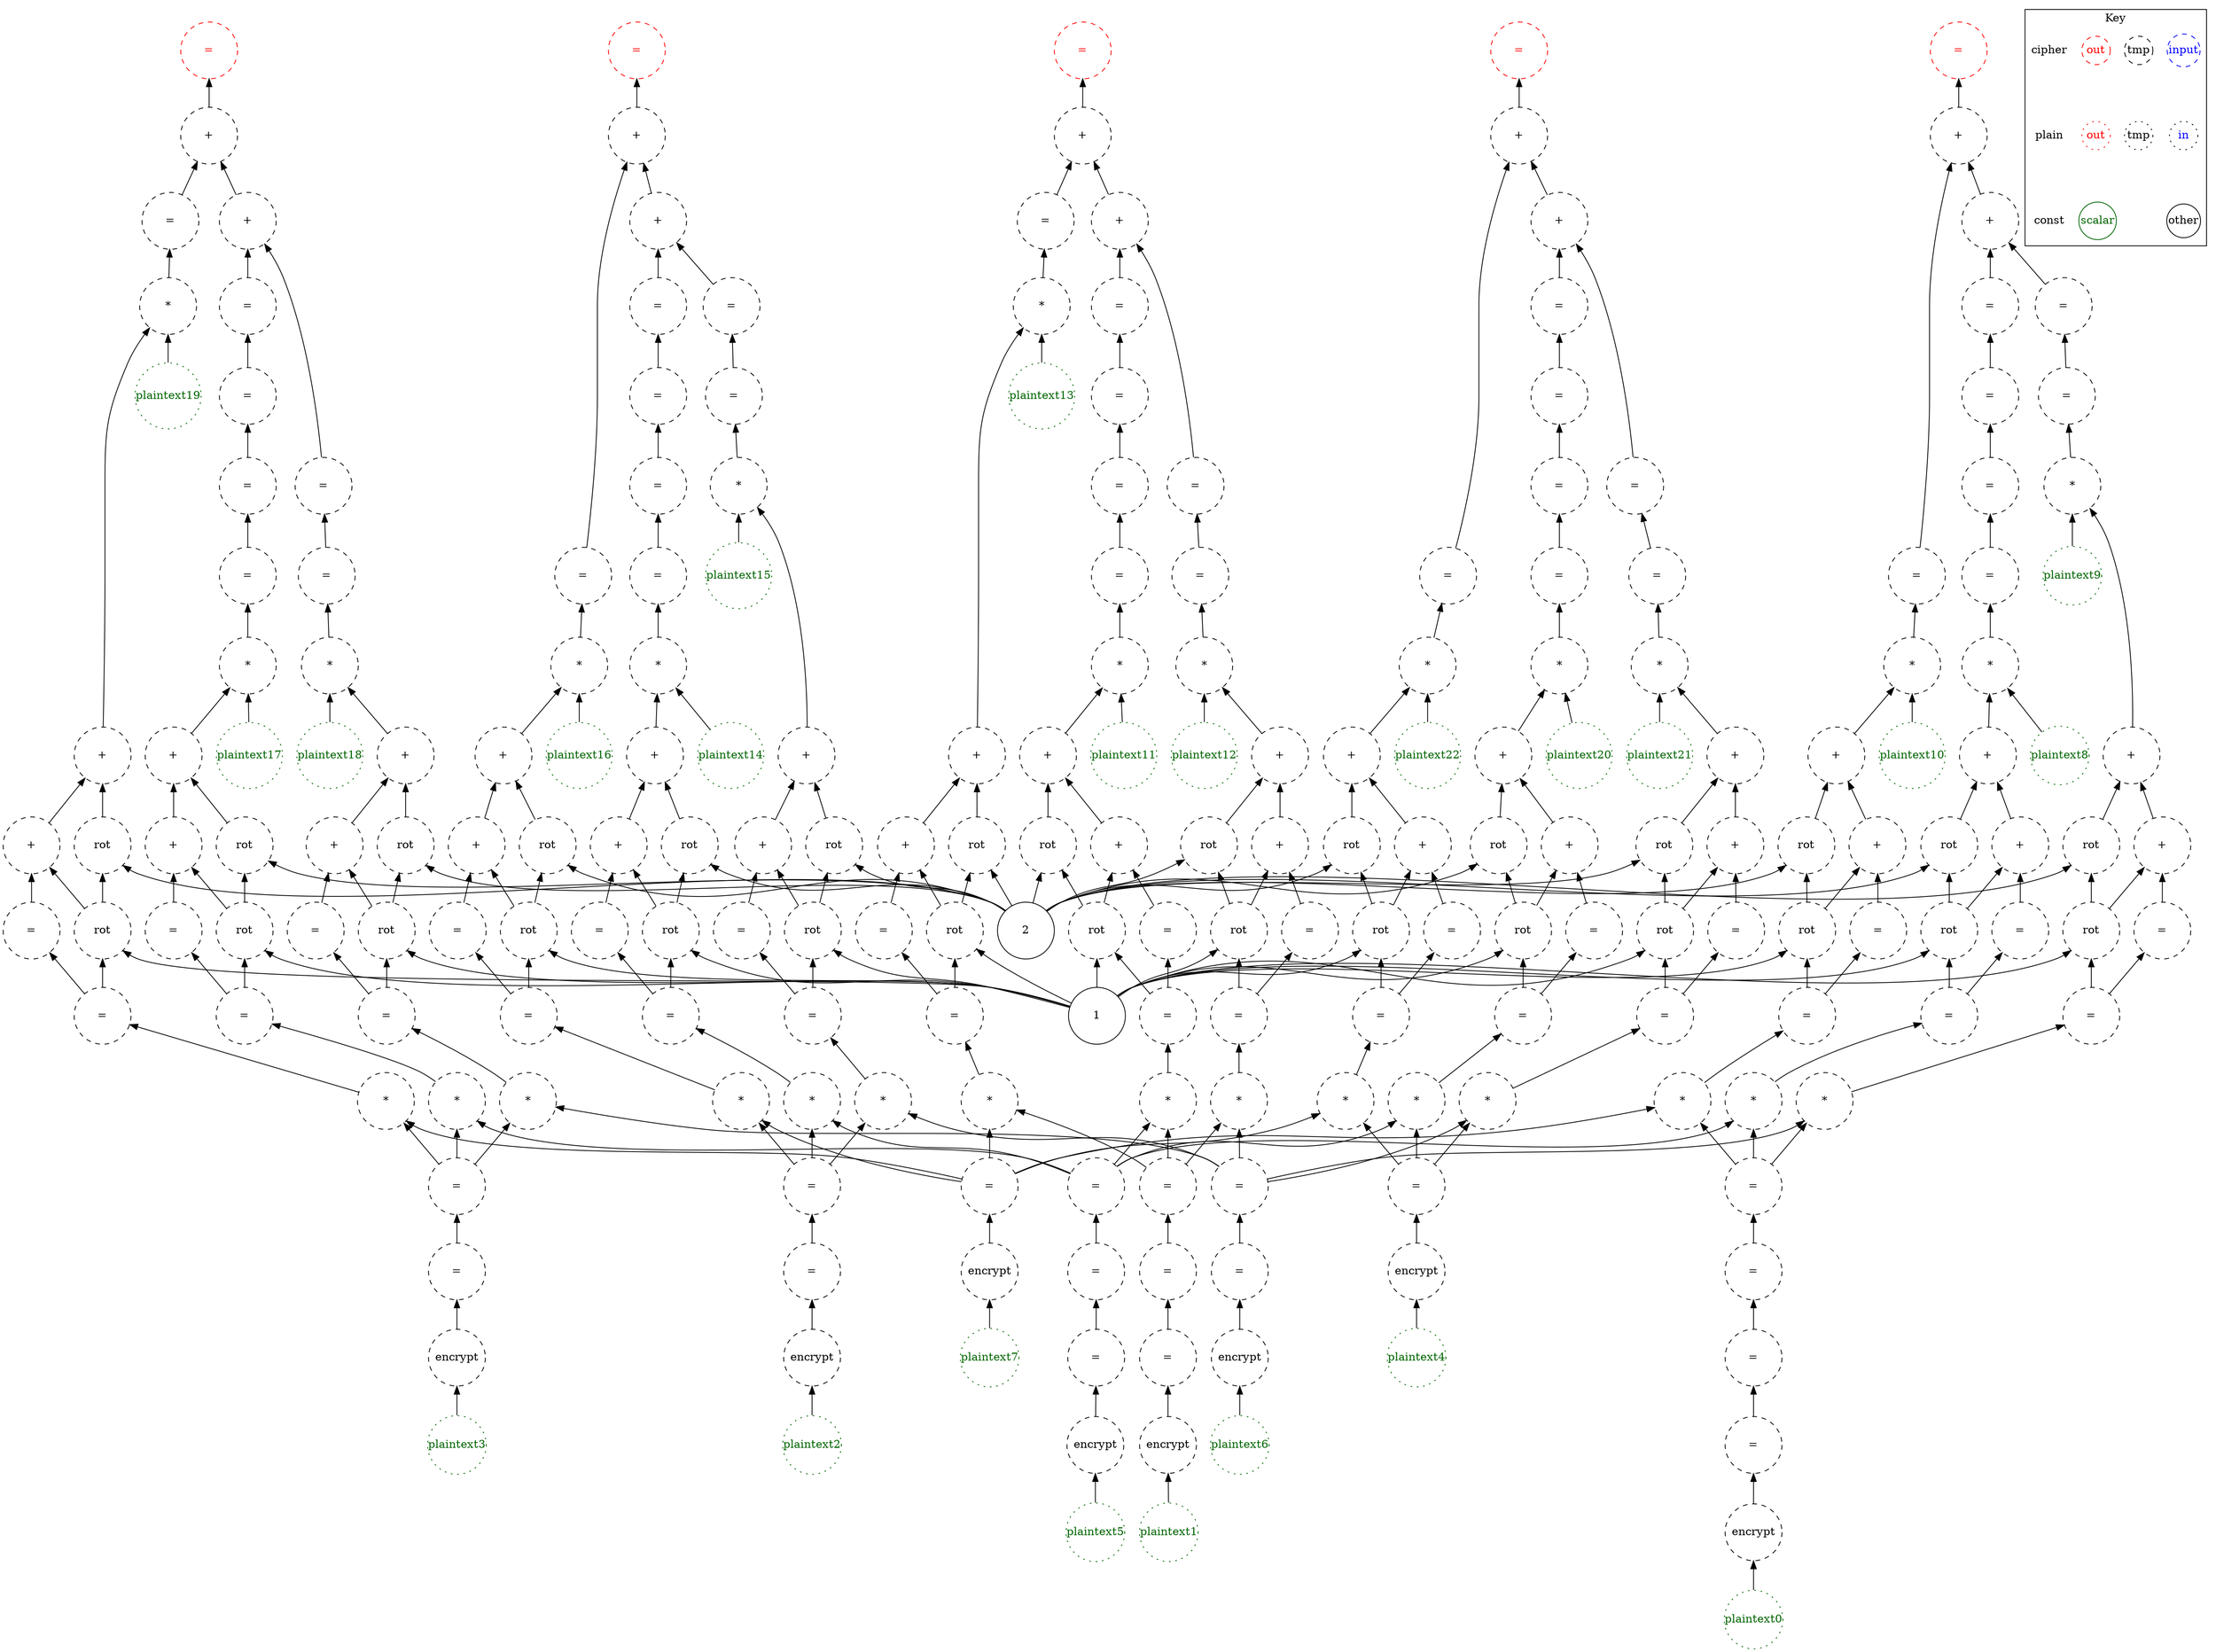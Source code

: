 digraph "matrix_mul2" {
node [shape=circle width=1 margin=0]
edge [dir=back]
plaintext19 [label="plaintext19" style=dotted color=darkgreen fontcolor=darkgreen]
2 [label="2" style=solid]
1 [label="1" style=solid]
plaintext7 [label="plaintext7" style=dotted color=darkgreen fontcolor=darkgreen]
ciphertext22 [label="encrypt" style=dashed]
ciphertext22 -> plaintext7
ciphertext23 [label="=" style=dashed]
ciphertext23 -> ciphertext22
plaintext3 [label="plaintext3" style=dotted color=darkgreen fontcolor=darkgreen]
ciphertext9 [label="encrypt" style=dashed]
ciphertext9 -> plaintext3
ciphertext10 [label="=" style=dashed]
ciphertext10 -> ciphertext9
ciphertext16 [label="=" style=dashed]
ciphertext16 -> ciphertext10
ciphertext157 [label="*" style=dashed]
ciphertext157 -> ciphertext16
ciphertext157 -> ciphertext23
ciphertext158 [label="=" style=dashed]
ciphertext158 -> ciphertext157
ciphertext160 [label="rot" style=dashed]
ciphertext160 -> ciphertext158
ciphertext160 -> 1
ciphertext162 [label="rot" style=dashed]
ciphertext162 -> ciphertext160
ciphertext162 -> 2
ciphertext159 [label="=" style=dashed]
ciphertext159 -> ciphertext158
ciphertext161 [label="+" style=dashed]
ciphertext161 -> ciphertext159
ciphertext161 -> ciphertext160
ciphertext163 [label="+" style=dashed]
ciphertext163 -> ciphertext161
ciphertext163 -> ciphertext162
ciphertext164 [label="*" style=dashed]
ciphertext164 -> ciphertext163
ciphertext164 -> plaintext19
ciphertext166 [label="=" style=dashed]
ciphertext166 -> ciphertext164
plaintext18 [label="plaintext18" style=dotted color=darkgreen fontcolor=darkgreen]
2 [label="2" style=solid]
1 [label="1" style=solid]
plaintext6 [label="plaintext6" style=dotted color=darkgreen fontcolor=darkgreen]
ciphertext19 [label="encrypt" style=dashed]
ciphertext19 -> plaintext6
ciphertext20 [label="=" style=dashed]
ciphertext20 -> ciphertext19
ciphertext25 [label="=" style=dashed]
ciphertext25 -> ciphertext20
ciphertext146 [label="*" style=dashed]
ciphertext146 -> ciphertext16
ciphertext146 -> ciphertext25
ciphertext147 [label="=" style=dashed]
ciphertext147 -> ciphertext146
ciphertext149 [label="rot" style=dashed]
ciphertext149 -> ciphertext147
ciphertext149 -> 1
ciphertext151 [label="rot" style=dashed]
ciphertext151 -> ciphertext149
ciphertext151 -> 2
ciphertext148 [label="=" style=dashed]
ciphertext148 -> ciphertext147
ciphertext150 [label="+" style=dashed]
ciphertext150 -> ciphertext148
ciphertext150 -> ciphertext149
ciphertext152 [label="+" style=dashed]
ciphertext152 -> ciphertext150
ciphertext152 -> ciphertext151
ciphertext153 [label="*" style=dashed]
ciphertext153 -> ciphertext152
ciphertext153 -> plaintext18
ciphertext155 [label="=" style=dashed]
ciphertext155 -> ciphertext153
ciphertext168 [label="=" style=dashed]
ciphertext168 -> ciphertext155
plaintext17 [label="plaintext17" style=dotted color=darkgreen fontcolor=darkgreen]
2 [label="2" style=solid]
1 [label="1" style=solid]
plaintext5 [label="plaintext5" style=dotted color=darkgreen fontcolor=darkgreen]
ciphertext17 [label="encrypt" style=dashed]
ciphertext17 -> plaintext5
ciphertext18 [label="=" style=dashed]
ciphertext18 -> ciphertext17
ciphertext21 [label="=" style=dashed]
ciphertext21 -> ciphertext18
ciphertext24 [label="=" style=dashed]
ciphertext24 -> ciphertext21
ciphertext137 [label="*" style=dashed]
ciphertext137 -> ciphertext16
ciphertext137 -> ciphertext24
ciphertext138 [label="=" style=dashed]
ciphertext138 -> ciphertext137
ciphertext140 [label="rot" style=dashed]
ciphertext140 -> ciphertext138
ciphertext140 -> 1
ciphertext142 [label="rot" style=dashed]
ciphertext142 -> ciphertext140
ciphertext142 -> 2
ciphertext139 [label="=" style=dashed]
ciphertext139 -> ciphertext138
ciphertext141 [label="+" style=dashed]
ciphertext141 -> ciphertext139
ciphertext141 -> ciphertext140
ciphertext143 [label="+" style=dashed]
ciphertext143 -> ciphertext141
ciphertext143 -> ciphertext142
ciphertext144 [label="*" style=dashed]
ciphertext144 -> ciphertext143
ciphertext144 -> plaintext17
ciphertext145 [label="=" style=dashed]
ciphertext145 -> ciphertext144
ciphertext156 [label="=" style=dashed]
ciphertext156 -> ciphertext145
ciphertext167 [label="=" style=dashed]
ciphertext167 -> ciphertext156
ciphertext169 [label="=" style=dashed]
ciphertext169 -> ciphertext167
ciphertext170 [label="+" style=dashed]
ciphertext170 -> ciphertext169
ciphertext170 -> ciphertext168
ciphertext171 [label="+" style=dashed]
ciphertext171 -> ciphertext170
ciphertext171 -> ciphertext166
ciphertext173 [label="=" style=dashed color=red fontcolor=red]
ciphertext173 -> ciphertext171
plaintext16 [label="plaintext16" style=dotted color=darkgreen fontcolor=darkgreen]
2 [label="2" style=solid]
1 [label="1" style=solid]
plaintext2 [label="plaintext2" style=dotted color=darkgreen fontcolor=darkgreen]
ciphertext5 [label="encrypt" style=dashed]
ciphertext5 -> plaintext2
ciphertext6 [label="=" style=dashed]
ciphertext6 -> ciphertext5
ciphertext15 [label="=" style=dashed]
ciphertext15 -> ciphertext6
ciphertext120 [label="*" style=dashed]
ciphertext120 -> ciphertext15
ciphertext120 -> ciphertext23
ciphertext121 [label="=" style=dashed]
ciphertext121 -> ciphertext120
ciphertext123 [label="rot" style=dashed]
ciphertext123 -> ciphertext121
ciphertext123 -> 1
ciphertext125 [label="rot" style=dashed]
ciphertext125 -> ciphertext123
ciphertext125 -> 2
ciphertext122 [label="=" style=dashed]
ciphertext122 -> ciphertext121
ciphertext124 [label="+" style=dashed]
ciphertext124 -> ciphertext122
ciphertext124 -> ciphertext123
ciphertext126 [label="+" style=dashed]
ciphertext126 -> ciphertext124
ciphertext126 -> ciphertext125
ciphertext127 [label="*" style=dashed]
ciphertext127 -> ciphertext126
ciphertext127 -> plaintext16
ciphertext129 [label="=" style=dashed]
ciphertext129 -> ciphertext127
plaintext15 [label="plaintext15" style=dotted color=darkgreen fontcolor=darkgreen]
2 [label="2" style=solid]
1 [label="1" style=solid]
ciphertext109 [label="*" style=dashed]
ciphertext109 -> ciphertext15
ciphertext109 -> ciphertext25
ciphertext110 [label="=" style=dashed]
ciphertext110 -> ciphertext109
ciphertext112 [label="rot" style=dashed]
ciphertext112 -> ciphertext110
ciphertext112 -> 1
ciphertext114 [label="rot" style=dashed]
ciphertext114 -> ciphertext112
ciphertext114 -> 2
ciphertext111 [label="=" style=dashed]
ciphertext111 -> ciphertext110
ciphertext113 [label="+" style=dashed]
ciphertext113 -> ciphertext111
ciphertext113 -> ciphertext112
ciphertext115 [label="+" style=dashed]
ciphertext115 -> ciphertext113
ciphertext115 -> ciphertext114
ciphertext116 [label="*" style=dashed]
ciphertext116 -> ciphertext115
ciphertext116 -> plaintext15
ciphertext118 [label="=" style=dashed]
ciphertext118 -> ciphertext116
ciphertext131 [label="=" style=dashed]
ciphertext131 -> ciphertext118
plaintext14 [label="plaintext14" style=dotted color=darkgreen fontcolor=darkgreen]
2 [label="2" style=solid]
1 [label="1" style=solid]
ciphertext100 [label="*" style=dashed]
ciphertext100 -> ciphertext15
ciphertext100 -> ciphertext24
ciphertext101 [label="=" style=dashed]
ciphertext101 -> ciphertext100
ciphertext103 [label="rot" style=dashed]
ciphertext103 -> ciphertext101
ciphertext103 -> 1
ciphertext105 [label="rot" style=dashed]
ciphertext105 -> ciphertext103
ciphertext105 -> 2
ciphertext102 [label="=" style=dashed]
ciphertext102 -> ciphertext101
ciphertext104 [label="+" style=dashed]
ciphertext104 -> ciphertext102
ciphertext104 -> ciphertext103
ciphertext106 [label="+" style=dashed]
ciphertext106 -> ciphertext104
ciphertext106 -> ciphertext105
ciphertext107 [label="*" style=dashed]
ciphertext107 -> ciphertext106
ciphertext107 -> plaintext14
ciphertext108 [label="=" style=dashed]
ciphertext108 -> ciphertext107
ciphertext119 [label="=" style=dashed]
ciphertext119 -> ciphertext108
ciphertext130 [label="=" style=dashed]
ciphertext130 -> ciphertext119
ciphertext132 [label="=" style=dashed]
ciphertext132 -> ciphertext130
ciphertext133 [label="+" style=dashed]
ciphertext133 -> ciphertext132
ciphertext133 -> ciphertext131
ciphertext134 [label="+" style=dashed]
ciphertext134 -> ciphertext133
ciphertext134 -> ciphertext129
ciphertext136 [label="=" style=dashed color=red fontcolor=red]
ciphertext136 -> ciphertext134
plaintext13 [label="plaintext13" style=dotted color=darkgreen fontcolor=darkgreen]
2 [label="2" style=solid]
1 [label="1" style=solid]
plaintext1 [label="plaintext1" style=dotted color=darkgreen fontcolor=darkgreen]
ciphertext2 [label="encrypt" style=dashed]
ciphertext2 -> plaintext1
ciphertext3 [label="=" style=dashed]
ciphertext3 -> ciphertext2
ciphertext8 [label="=" style=dashed]
ciphertext8 -> ciphertext3
ciphertext14 [label="=" style=dashed]
ciphertext14 -> ciphertext8
ciphertext83 [label="*" style=dashed]
ciphertext83 -> ciphertext14
ciphertext83 -> ciphertext23
ciphertext84 [label="=" style=dashed]
ciphertext84 -> ciphertext83
ciphertext86 [label="rot" style=dashed]
ciphertext86 -> ciphertext84
ciphertext86 -> 1
ciphertext88 [label="rot" style=dashed]
ciphertext88 -> ciphertext86
ciphertext88 -> 2
ciphertext85 [label="=" style=dashed]
ciphertext85 -> ciphertext84
ciphertext87 [label="+" style=dashed]
ciphertext87 -> ciphertext85
ciphertext87 -> ciphertext86
ciphertext89 [label="+" style=dashed]
ciphertext89 -> ciphertext87
ciphertext89 -> ciphertext88
ciphertext90 [label="*" style=dashed]
ciphertext90 -> ciphertext89
ciphertext90 -> plaintext13
ciphertext92 [label="=" style=dashed]
ciphertext92 -> ciphertext90
plaintext12 [label="plaintext12" style=dotted color=darkgreen fontcolor=darkgreen]
2 [label="2" style=solid]
1 [label="1" style=solid]
ciphertext72 [label="*" style=dashed]
ciphertext72 -> ciphertext14
ciphertext72 -> ciphertext25
ciphertext73 [label="=" style=dashed]
ciphertext73 -> ciphertext72
ciphertext75 [label="rot" style=dashed]
ciphertext75 -> ciphertext73
ciphertext75 -> 1
ciphertext77 [label="rot" style=dashed]
ciphertext77 -> ciphertext75
ciphertext77 -> 2
ciphertext74 [label="=" style=dashed]
ciphertext74 -> ciphertext73
ciphertext76 [label="+" style=dashed]
ciphertext76 -> ciphertext74
ciphertext76 -> ciphertext75
ciphertext78 [label="+" style=dashed]
ciphertext78 -> ciphertext76
ciphertext78 -> ciphertext77
ciphertext79 [label="*" style=dashed]
ciphertext79 -> ciphertext78
ciphertext79 -> plaintext12
ciphertext81 [label="=" style=dashed]
ciphertext81 -> ciphertext79
ciphertext94 [label="=" style=dashed]
ciphertext94 -> ciphertext81
plaintext11 [label="plaintext11" style=dotted color=darkgreen fontcolor=darkgreen]
2 [label="2" style=solid]
1 [label="1" style=solid]
ciphertext63 [label="*" style=dashed]
ciphertext63 -> ciphertext14
ciphertext63 -> ciphertext24
ciphertext64 [label="=" style=dashed]
ciphertext64 -> ciphertext63
ciphertext66 [label="rot" style=dashed]
ciphertext66 -> ciphertext64
ciphertext66 -> 1
ciphertext68 [label="rot" style=dashed]
ciphertext68 -> ciphertext66
ciphertext68 -> 2
ciphertext65 [label="=" style=dashed]
ciphertext65 -> ciphertext64
ciphertext67 [label="+" style=dashed]
ciphertext67 -> ciphertext65
ciphertext67 -> ciphertext66
ciphertext69 [label="+" style=dashed]
ciphertext69 -> ciphertext67
ciphertext69 -> ciphertext68
ciphertext70 [label="*" style=dashed]
ciphertext70 -> ciphertext69
ciphertext70 -> plaintext11
ciphertext71 [label="=" style=dashed]
ciphertext71 -> ciphertext70
ciphertext82 [label="=" style=dashed]
ciphertext82 -> ciphertext71
ciphertext93 [label="=" style=dashed]
ciphertext93 -> ciphertext82
ciphertext95 [label="=" style=dashed]
ciphertext95 -> ciphertext93
ciphertext96 [label="+" style=dashed]
ciphertext96 -> ciphertext95
ciphertext96 -> ciphertext94
ciphertext97 [label="+" style=dashed]
ciphertext97 -> ciphertext96
ciphertext97 -> ciphertext92
ciphertext99 [label="=" style=dashed color=red fontcolor=red]
ciphertext99 -> ciphertext97
plaintext22 [label="plaintext22" style=dotted color=darkgreen fontcolor=darkgreen]
2 [label="2" style=solid]
1 [label="1" style=solid]
plaintext4 [label="plaintext4" style=dotted color=darkgreen fontcolor=darkgreen]
ciphertext11 [label="encrypt" style=dashed]
ciphertext11 -> plaintext4
ciphertext12 [label="=" style=dashed]
ciphertext12 -> ciphertext11
ciphertext194 [label="*" style=dashed]
ciphertext194 -> ciphertext12
ciphertext194 -> ciphertext23
ciphertext195 [label="=" style=dashed]
ciphertext195 -> ciphertext194
ciphertext197 [label="rot" style=dashed]
ciphertext197 -> ciphertext195
ciphertext197 -> 1
ciphertext199 [label="rot" style=dashed]
ciphertext199 -> ciphertext197
ciphertext199 -> 2
ciphertext196 [label="=" style=dashed]
ciphertext196 -> ciphertext195
ciphertext198 [label="+" style=dashed]
ciphertext198 -> ciphertext196
ciphertext198 -> ciphertext197
ciphertext200 [label="+" style=dashed]
ciphertext200 -> ciphertext198
ciphertext200 -> ciphertext199
ciphertext201 [label="*" style=dashed]
ciphertext201 -> ciphertext200
ciphertext201 -> plaintext22
ciphertext203 [label="=" style=dashed]
ciphertext203 -> ciphertext201
plaintext21 [label="plaintext21" style=dotted color=darkgreen fontcolor=darkgreen]
2 [label="2" style=solid]
1 [label="1" style=solid]
ciphertext183 [label="*" style=dashed]
ciphertext183 -> ciphertext12
ciphertext183 -> ciphertext25
ciphertext184 [label="=" style=dashed]
ciphertext184 -> ciphertext183
ciphertext186 [label="rot" style=dashed]
ciphertext186 -> ciphertext184
ciphertext186 -> 1
ciphertext188 [label="rot" style=dashed]
ciphertext188 -> ciphertext186
ciphertext188 -> 2
ciphertext185 [label="=" style=dashed]
ciphertext185 -> ciphertext184
ciphertext187 [label="+" style=dashed]
ciphertext187 -> ciphertext185
ciphertext187 -> ciphertext186
ciphertext189 [label="+" style=dashed]
ciphertext189 -> ciphertext187
ciphertext189 -> ciphertext188
ciphertext190 [label="*" style=dashed]
ciphertext190 -> ciphertext189
ciphertext190 -> plaintext21
ciphertext192 [label="=" style=dashed]
ciphertext192 -> ciphertext190
ciphertext205 [label="=" style=dashed]
ciphertext205 -> ciphertext192
plaintext20 [label="plaintext20" style=dotted color=darkgreen fontcolor=darkgreen]
2 [label="2" style=solid]
1 [label="1" style=solid]
ciphertext174 [label="*" style=dashed]
ciphertext174 -> ciphertext12
ciphertext174 -> ciphertext24
ciphertext175 [label="=" style=dashed]
ciphertext175 -> ciphertext174
ciphertext177 [label="rot" style=dashed]
ciphertext177 -> ciphertext175
ciphertext177 -> 1
ciphertext179 [label="rot" style=dashed]
ciphertext179 -> ciphertext177
ciphertext179 -> 2
ciphertext176 [label="=" style=dashed]
ciphertext176 -> ciphertext175
ciphertext178 [label="+" style=dashed]
ciphertext178 -> ciphertext176
ciphertext178 -> ciphertext177
ciphertext180 [label="+" style=dashed]
ciphertext180 -> ciphertext178
ciphertext180 -> ciphertext179
ciphertext181 [label="*" style=dashed]
ciphertext181 -> ciphertext180
ciphertext181 -> plaintext20
ciphertext182 [label="=" style=dashed]
ciphertext182 -> ciphertext181
ciphertext193 [label="=" style=dashed]
ciphertext193 -> ciphertext182
ciphertext204 [label="=" style=dashed]
ciphertext204 -> ciphertext193
ciphertext206 [label="=" style=dashed]
ciphertext206 -> ciphertext204
ciphertext207 [label="+" style=dashed]
ciphertext207 -> ciphertext206
ciphertext207 -> ciphertext205
ciphertext208 [label="+" style=dashed]
ciphertext208 -> ciphertext207
ciphertext208 -> ciphertext203
ciphertext210 [label="=" style=dashed color=red fontcolor=red]
ciphertext210 -> ciphertext208
plaintext10 [label="plaintext10" style=dotted color=darkgreen fontcolor=darkgreen]
2 [label="2" style=solid]
1 [label="1" style=solid]
plaintext0 [label="plaintext0" style=dotted color=darkgreen fontcolor=darkgreen]
ciphertext0 [label="encrypt" style=dashed]
ciphertext0 -> plaintext0
ciphertext1 [label="=" style=dashed]
ciphertext1 -> ciphertext0
ciphertext4 [label="=" style=dashed]
ciphertext4 -> ciphertext1
ciphertext7 [label="=" style=dashed]
ciphertext7 -> ciphertext4
ciphertext13 [label="=" style=dashed]
ciphertext13 -> ciphertext7
ciphertext46 [label="*" style=dashed]
ciphertext46 -> ciphertext13
ciphertext46 -> ciphertext23
ciphertext47 [label="=" style=dashed]
ciphertext47 -> ciphertext46
ciphertext49 [label="rot" style=dashed]
ciphertext49 -> ciphertext47
ciphertext49 -> 1
ciphertext51 [label="rot" style=dashed]
ciphertext51 -> ciphertext49
ciphertext51 -> 2
ciphertext48 [label="=" style=dashed]
ciphertext48 -> ciphertext47
ciphertext50 [label="+" style=dashed]
ciphertext50 -> ciphertext48
ciphertext50 -> ciphertext49
ciphertext52 [label="+" style=dashed]
ciphertext52 -> ciphertext50
ciphertext52 -> ciphertext51
ciphertext53 [label="*" style=dashed]
ciphertext53 -> ciphertext52
ciphertext53 -> plaintext10
ciphertext55 [label="=" style=dashed]
ciphertext55 -> ciphertext53
plaintext9 [label="plaintext9" style=dotted color=darkgreen fontcolor=darkgreen]
2 [label="2" style=solid]
1 [label="1" style=solid]
ciphertext35 [label="*" style=dashed]
ciphertext35 -> ciphertext13
ciphertext35 -> ciphertext25
ciphertext36 [label="=" style=dashed]
ciphertext36 -> ciphertext35
ciphertext38 [label="rot" style=dashed]
ciphertext38 -> ciphertext36
ciphertext38 -> 1
ciphertext40 [label="rot" style=dashed]
ciphertext40 -> ciphertext38
ciphertext40 -> 2
ciphertext37 [label="=" style=dashed]
ciphertext37 -> ciphertext36
ciphertext39 [label="+" style=dashed]
ciphertext39 -> ciphertext37
ciphertext39 -> ciphertext38
ciphertext41 [label="+" style=dashed]
ciphertext41 -> ciphertext39
ciphertext41 -> ciphertext40
ciphertext42 [label="*" style=dashed]
ciphertext42 -> ciphertext41
ciphertext42 -> plaintext9
ciphertext44 [label="=" style=dashed]
ciphertext44 -> ciphertext42
ciphertext57 [label="=" style=dashed]
ciphertext57 -> ciphertext44
plaintext8 [label="plaintext8" style=dotted color=darkgreen fontcolor=darkgreen]
2 [label="2" style=solid]
1 [label="1" style=solid]
ciphertext26 [label="*" style=dashed]
ciphertext26 -> ciphertext13
ciphertext26 -> ciphertext24
ciphertext27 [label="=" style=dashed]
ciphertext27 -> ciphertext26
ciphertext29 [label="rot" style=dashed]
ciphertext29 -> ciphertext27
ciphertext29 -> 1
ciphertext31 [label="rot" style=dashed]
ciphertext31 -> ciphertext29
ciphertext31 -> 2
ciphertext28 [label="=" style=dashed]
ciphertext28 -> ciphertext27
ciphertext30 [label="+" style=dashed]
ciphertext30 -> ciphertext28
ciphertext30 -> ciphertext29
ciphertext32 [label="+" style=dashed]
ciphertext32 -> ciphertext30
ciphertext32 -> ciphertext31
ciphertext33 [label="*" style=dashed]
ciphertext33 -> ciphertext32
ciphertext33 -> plaintext8
ciphertext34 [label="=" style=dashed]
ciphertext34 -> ciphertext33
ciphertext45 [label="=" style=dashed]
ciphertext45 -> ciphertext34
ciphertext56 [label="=" style=dashed]
ciphertext56 -> ciphertext45
ciphertext58 [label="=" style=dashed]
ciphertext58 -> ciphertext56
ciphertext59 [label="+" style=dashed]
ciphertext59 -> ciphertext58
ciphertext59 -> ciphertext57
ciphertext60 [label="+" style=dashed]
ciphertext60 -> ciphertext59
ciphertext60 -> ciphertext55
ciphertext62 [label="=" style=dashed color=red fontcolor=red]
ciphertext62 -> ciphertext60
subgraph cluster_key {
    graph[label="Key"]
    node [width=0.5]
    edge [dir=forward style=invis]
    in_cipher [label=input color=blue fontcolor=blue style=dashed]
    tmp_cipher [label=tmp color=black fontcolor=black style=dashed]
    out_cipher [label=out color=red fontcolor=red style=dashed]
    cipher [shape=plain]

    in_plain [label=in icolor=blue fontcolor=blue style=dotted]
    tmp_plain [label=tmp color=black fontcolor=black style=dotted]
    out_plain [label=out color=red fontcolor=red style=dotted]
    plain [shape=plain]
    
    other [color=black fontcolor=black style=solid]
    scalar [color=darkgreen fontcolor=darkgreen style=solid]
    const[shape=plain]
    
    cipher -> plain
    plain -> const
    out_cipher -> out_plain
    in_cipher -> in_plain
    tmp_cipher -> tmp_plain
    in_plain -> other
    out_plain -> scalar
}
}
